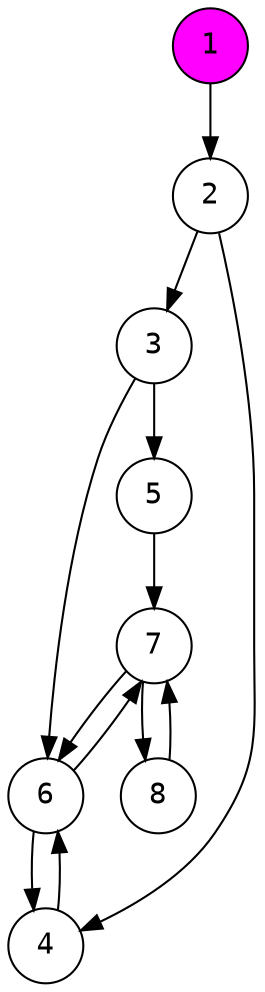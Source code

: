 digraph { node [ fontname = Courier ]
1 [ fillcolor = magenta style=filled shape=circle ]
2 [shape=circle ]
3 [shape=circle ]
4 [shape=circle ]
5 [shape=circle ]
6 [shape=circle ]
7 [shape=circle ]
8 [shape=circle ]

1 -> 2
2 -> 3
2 -> 4
3 -> 5
3 -> 6
4 -> 6
5 -> 7
6 -> 7
6 -> 4
7 -> 8
7 -> 6
8 -> 7

}